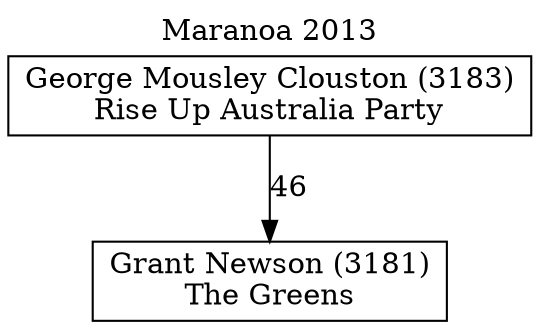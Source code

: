 // House preference flow
digraph "Grant Newson (3181)_Maranoa_2013" {
	graph [label="Maranoa 2013" labelloc=t mclimit=10]
	node [shape=box]
	"George Mousley Clouston (3183)" [label="George Mousley Clouston (3183)
Rise Up Australia Party"]
	"Grant Newson (3181)" [label="Grant Newson (3181)
The Greens"]
	"George Mousley Clouston (3183)" -> "Grant Newson (3181)" [label=46]
}
